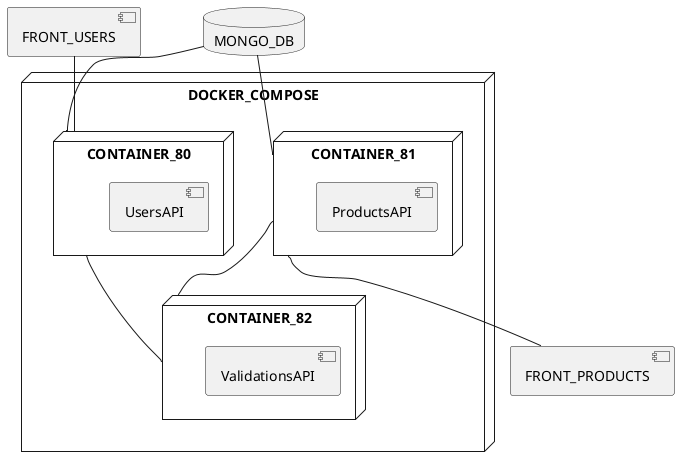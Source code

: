 @startuml

node DOCKER_COMPOSE {
  node CONTAINER_80 {
  [UsersAPI]
  }
  node CONTAINER_81{
   [ProductsAPI]
  }
  node CONTAINER_82{
  [ValidationsAPI]
  }
}

database MONGO_DB

component FRONT_USERS
component FRONT_PRODUCTS

FRONT_USERS -- CONTAINER_80
CONTAINER_81 -- FRONT_PRODUCTS

CONTAINER_80 -- CONTAINER_82
CONTAINER_81 -- CONTAINER_82

MONGO_DB -- CONTAINER_80
MONGO_DB -- CONTAINER_81

@enduml